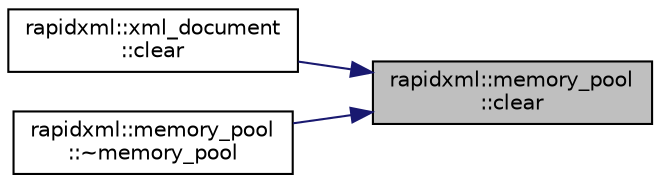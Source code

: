 digraph "rapidxml::memory_pool::clear"
{
 // LATEX_PDF_SIZE
  edge [fontname="Helvetica",fontsize="10",labelfontname="Helvetica",labelfontsize="10"];
  node [fontname="Helvetica",fontsize="10",shape=record];
  rankdir="RL";
  Node1 [label="rapidxml::memory_pool\l::clear",height=0.2,width=0.4,color="black", fillcolor="grey75", style="filled", fontcolor="black",tooltip=" "];
  Node1 -> Node2 [dir="back",color="midnightblue",fontsize="10",style="solid",fontname="Helvetica"];
  Node2 [label="rapidxml::xml_document\l::clear",height=0.2,width=0.4,color="black", fillcolor="white", style="filled",URL="$classrapidxml_1_1xml__document.html#a826929ff54242532198701f19ff5f83f",tooltip=" "];
  Node1 -> Node3 [dir="back",color="midnightblue",fontsize="10",style="solid",fontname="Helvetica"];
  Node3 [label="rapidxml::memory_pool\l::~memory_pool",height=0.2,width=0.4,color="black", fillcolor="white", style="filled",URL="$classrapidxml_1_1memory__pool.html#a0a3e82126e59e4077f41e933130bb5a0",tooltip=" "];
}
